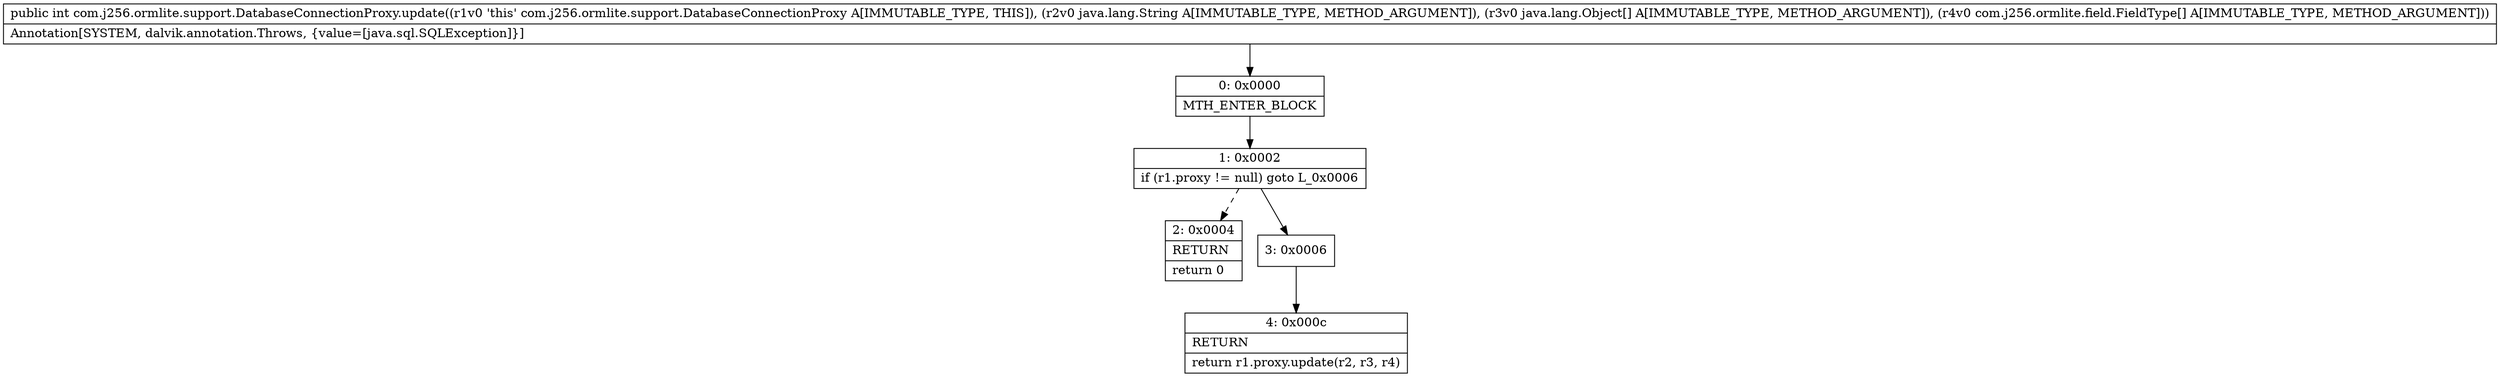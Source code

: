 digraph "CFG forcom.j256.ormlite.support.DatabaseConnectionProxy.update(Ljava\/lang\/String;[Ljava\/lang\/Object;[Lcom\/j256\/ormlite\/field\/FieldType;)I" {
Node_0 [shape=record,label="{0\:\ 0x0000|MTH_ENTER_BLOCK\l}"];
Node_1 [shape=record,label="{1\:\ 0x0002|if (r1.proxy != null) goto L_0x0006\l}"];
Node_2 [shape=record,label="{2\:\ 0x0004|RETURN\l|return 0\l}"];
Node_3 [shape=record,label="{3\:\ 0x0006}"];
Node_4 [shape=record,label="{4\:\ 0x000c|RETURN\l|return r1.proxy.update(r2, r3, r4)\l}"];
MethodNode[shape=record,label="{public int com.j256.ormlite.support.DatabaseConnectionProxy.update((r1v0 'this' com.j256.ormlite.support.DatabaseConnectionProxy A[IMMUTABLE_TYPE, THIS]), (r2v0 java.lang.String A[IMMUTABLE_TYPE, METHOD_ARGUMENT]), (r3v0 java.lang.Object[] A[IMMUTABLE_TYPE, METHOD_ARGUMENT]), (r4v0 com.j256.ormlite.field.FieldType[] A[IMMUTABLE_TYPE, METHOD_ARGUMENT]))  | Annotation[SYSTEM, dalvik.annotation.Throws, \{value=[java.sql.SQLException]\}]\l}"];
MethodNode -> Node_0;
Node_0 -> Node_1;
Node_1 -> Node_2[style=dashed];
Node_1 -> Node_3;
Node_3 -> Node_4;
}

